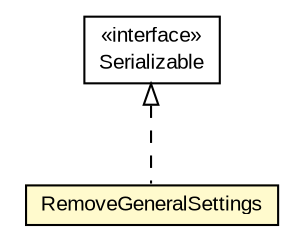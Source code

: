 #!/usr/local/bin/dot
#
# Class diagram 
# Generated by UMLGraph version R5_6-24-gf6e263 (http://www.umlgraph.org/)
#

digraph G {
	edge [fontname="arial",fontsize=10,labelfontname="arial",labelfontsize=10];
	node [fontname="arial",fontsize=10,shape=plaintext];
	nodesep=0.25;
	ranksep=0.5;
	// org.miloss.fgsms.services.interfaces.policyconfiguration.RemoveGeneralSettings
	c310719 [label=<<table title="org.miloss.fgsms.services.interfaces.policyconfiguration.RemoveGeneralSettings" border="0" cellborder="1" cellspacing="0" cellpadding="2" port="p" bgcolor="lemonChiffon" href="./RemoveGeneralSettings.html">
		<tr><td><table border="0" cellspacing="0" cellpadding="1">
<tr><td align="center" balign="center"> RemoveGeneralSettings </td></tr>
		</table></td></tr>
		</table>>, URL="./RemoveGeneralSettings.html", fontname="arial", fontcolor="black", fontsize=10.0];
	//org.miloss.fgsms.services.interfaces.policyconfiguration.RemoveGeneralSettings implements java.io.Serializable
	c311033:p -> c310719:p [dir=back,arrowtail=empty,style=dashed];
	// java.io.Serializable
	c311033 [label=<<table title="java.io.Serializable" border="0" cellborder="1" cellspacing="0" cellpadding="2" port="p" href="http://java.sun.com/j2se/1.4.2/docs/api/java/io/Serializable.html">
		<tr><td><table border="0" cellspacing="0" cellpadding="1">
<tr><td align="center" balign="center"> &#171;interface&#187; </td></tr>
<tr><td align="center" balign="center"> Serializable </td></tr>
		</table></td></tr>
		</table>>, URL="http://java.sun.com/j2se/1.4.2/docs/api/java/io/Serializable.html", fontname="arial", fontcolor="black", fontsize=10.0];
}

